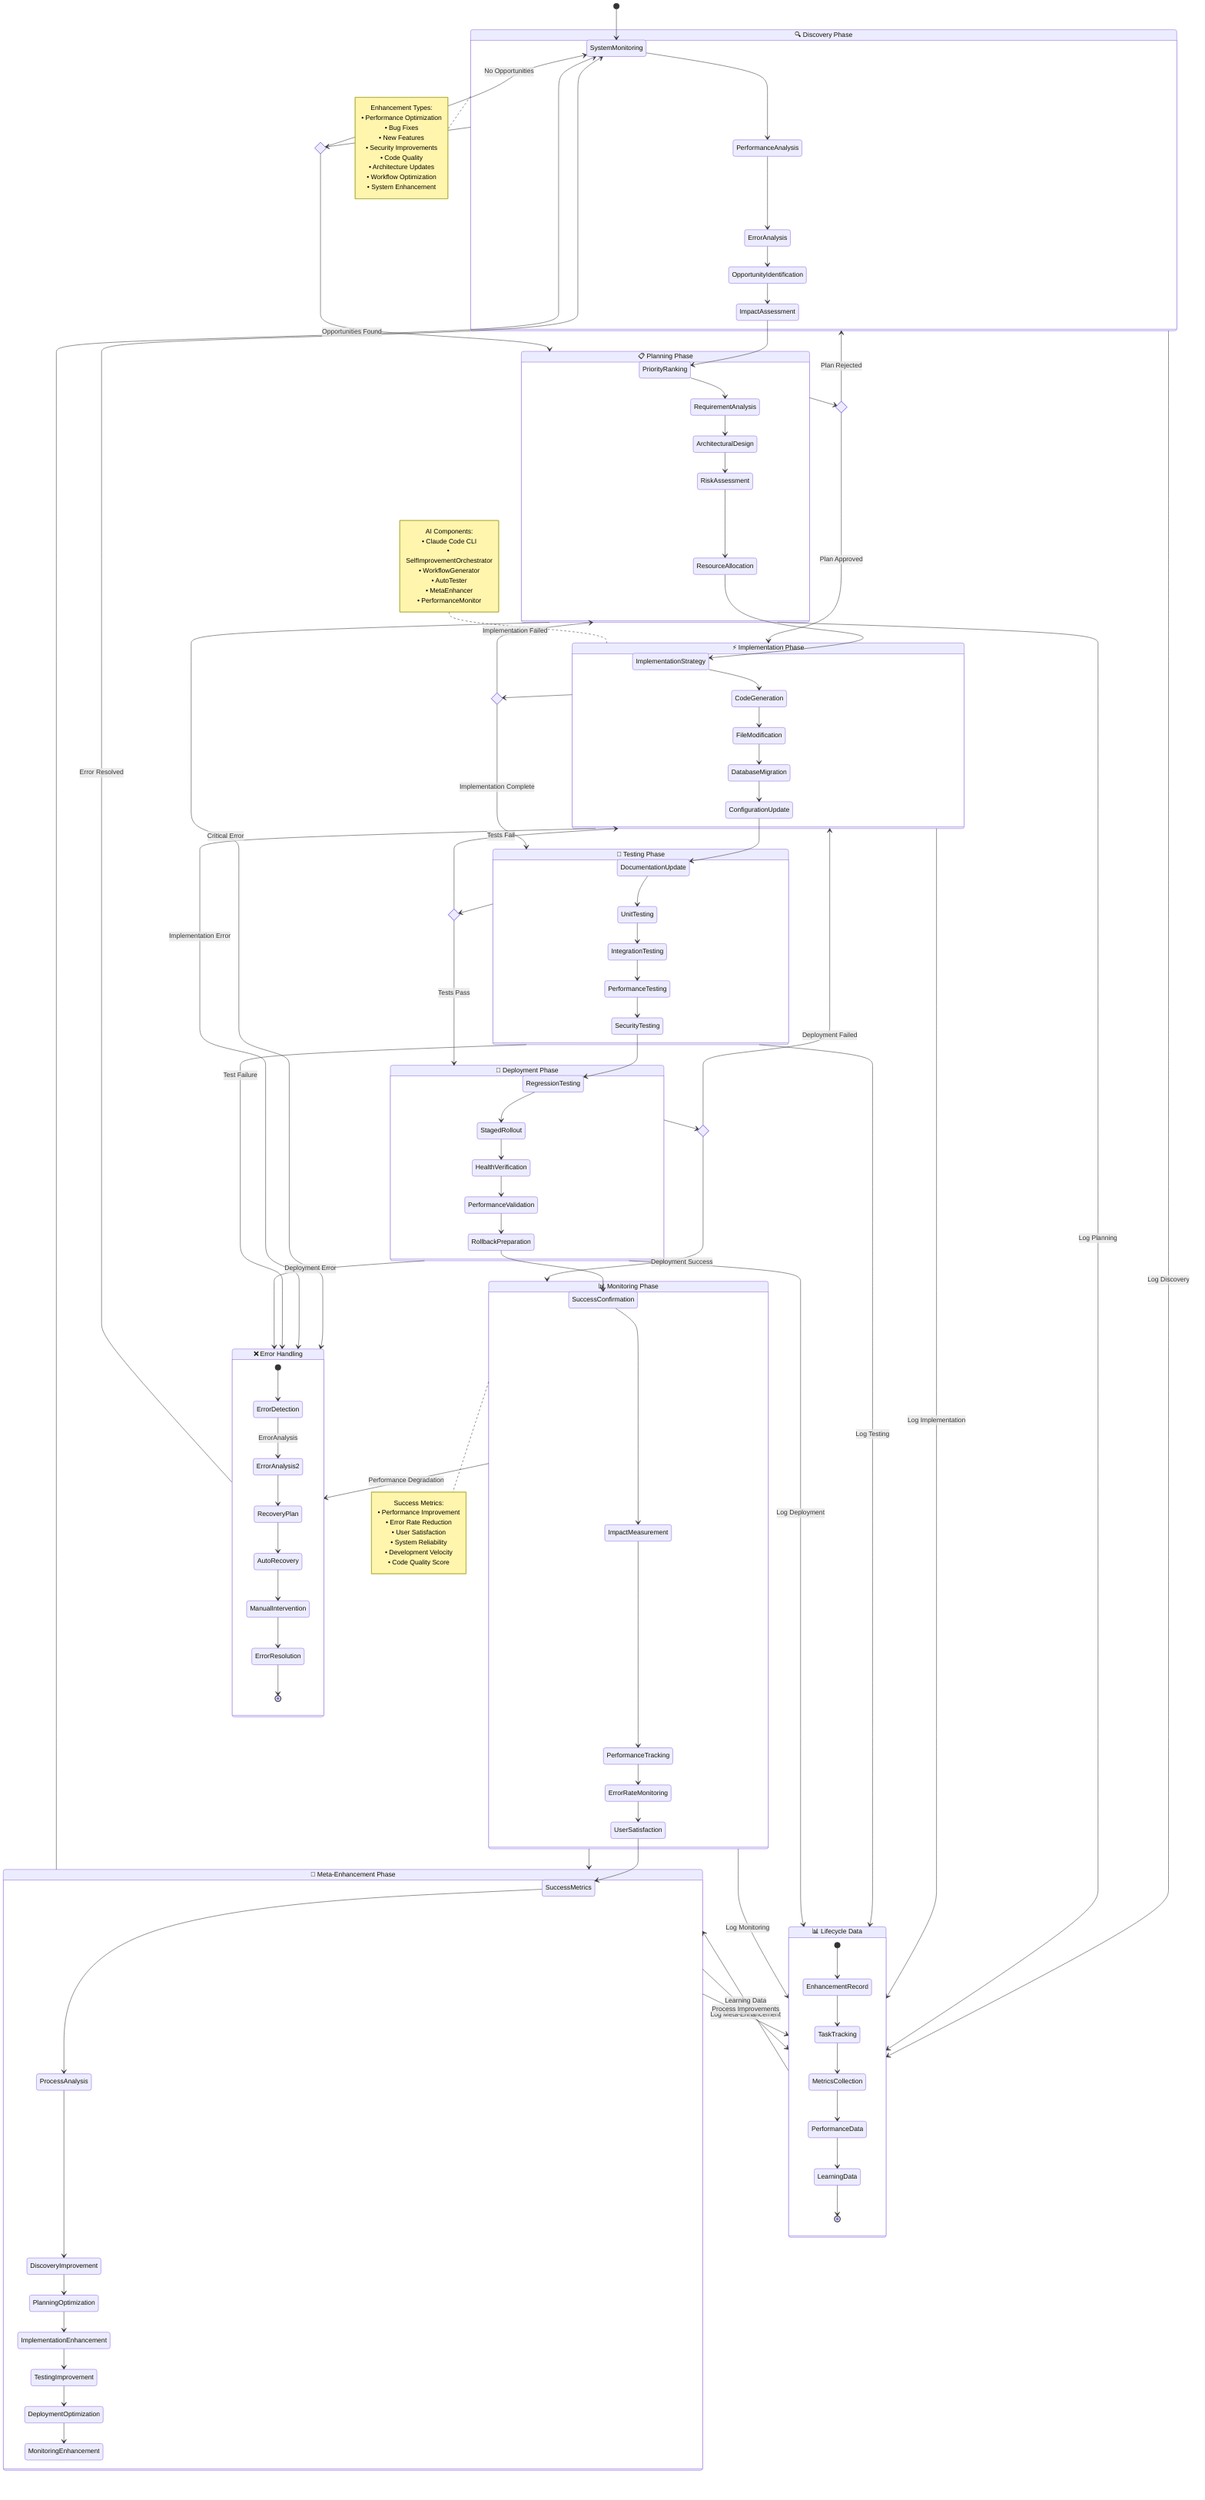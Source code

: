 stateDiagram-v2
    [*] --> SystemMonitoring
    
    %% Phase 1: Discovery
    state "🔍 Discovery Phase" as Discovery {
        SystemMonitoring --> PerformanceAnalysis
        PerformanceAnalysis --> ErrorAnalysis
        ErrorAnalysis --> OpportunityIdentification
        OpportunityIdentification --> ImpactAssessment
        ImpactAssessment --> PriorityRanking
    }
    
    %% Phase 2: Planning
    state "📋 Planning Phase" as Planning {
        PriorityRanking --> RequirementAnalysis
        RequirementAnalysis --> ArchitecturalDesign
        ArchitecturalDesign --> RiskAssessment
        RiskAssessment --> ResourceAllocation
        ResourceAllocation --> ImplementationStrategy
    }
    
    %% Phase 3: Implementation
    state "⚡ Implementation Phase" as Implementation {
        ImplementationStrategy --> CodeGeneration
        CodeGeneration --> FileModification
        FileModification --> DatabaseMigration
        DatabaseMigration --> ConfigurationUpdate
        ConfigurationUpdate --> DocumentationUpdate
    }
    
    %% Phase 4: Testing
    state "🧪 Testing Phase" as Testing {
        DocumentationUpdate --> UnitTesting
        UnitTesting --> IntegrationTesting
        IntegrationTesting --> PerformanceTesting
        PerformanceTesting --> SecurityTesting
        SecurityTesting --> RegressionTesting
    }
    
    %% Phase 5: Deployment
    state "🚀 Deployment Phase" as Deployment {
        RegressionTesting --> StagedRollout
        StagedRollout --> HealthVerification
        HealthVerification --> PerformanceValidation
        PerformanceValidation --> RollbackPreparation
        RollbackPreparation --> SuccessConfirmation
    }
    
    %% Phase 6: Monitoring
    state "📊 Monitoring Phase" as Monitoring {
        SuccessConfirmation --> ImpactMeasurement
        ImpactMeasurement --> PerformanceTracking
        PerformanceTracking --> ErrorRateMonitoring
        ErrorRateMonitoring --> UserSatisfaction
        UserSatisfaction --> SuccessMetrics
    }
    
    %% Phase 7: Meta-Enhancement
    state "🔄 Meta-Enhancement Phase" as MetaEnhancement {
        SuccessMetrics --> ProcessAnalysis
        ProcessAnalysis --> DiscoveryImprovement
        DiscoveryImprovement --> PlanningOptimization
        PlanningOptimization --> ImplementationEnhancement
        ImplementationEnhancement --> TestingImprovement
        TestingImprovement --> DeploymentOptimization
        DeploymentOptimization --> MonitoringEnhancement
    }
    
    %% Decision Points
    state decision1 <<choice>>
    state decision2 <<choice>>
    state decision3 <<choice>>
    state decision4 <<choice>>
    state decision5 <<choice>>
    
    %% Flow Control
    Discovery --> decision1
    decision1 --> Planning : Opportunities Found
    decision1 --> SystemMonitoring : No Opportunities
    
    Planning --> decision2
    decision2 --> Implementation : Plan Approved
    decision2 --> Discovery : Plan Rejected
    
    Implementation --> decision3
    decision3 --> Testing : Implementation Complete
    decision3 --> Planning : Implementation Failed
    
    Testing --> decision4
    decision4 --> Deployment : Tests Pass
    decision4 --> Implementation : Tests Fail
    
    Deployment --> decision5
    decision5 --> Monitoring : Deployment Success
    decision5 --> Implementation : Deployment Failed
    
    Monitoring --> MetaEnhancement
    MetaEnhancement --> SystemMonitoring
    
    %% Error States
    state "❌ Error Handling" as ErrorHandling {
        [*] --> ErrorDetection
        ErrorDetection --> ErrorAnalysis2: ErrorAnalysis
        ErrorAnalysis2 --> RecoveryPlan
        RecoveryPlan --> AutoRecovery
        AutoRecovery --> ManualIntervention
        ManualIntervention --> ErrorResolution
        ErrorResolution --> [*]
    }
    
    %% Error Transitions
    Planning --> ErrorHandling : Critical Error
    Implementation --> ErrorHandling : Implementation Error
    Testing --> ErrorHandling : Test Failure
    Deployment --> ErrorHandling : Deployment Error
    Monitoring --> ErrorHandling : Performance Degradation
    
    ErrorHandling --> SystemMonitoring : Error Resolved
    
    %% Enhancement Types
    note right of Discovery
        Enhancement Types:
        • Performance Optimization
        • Bug Fixes
        • New Features
        • Security Improvements
        • Code Quality
        • Architecture Updates
        • Workflow Optimization
        • System Enhancement
    end note
    
    %% AI Components
    note left of Implementation
        AI Components:
        • Claude Code CLI
        • SelfImprovementOrchestrator
        • WorkflowGenerator
        • AutoTester
        • MetaEnhancer
        • PerformanceMonitor
    end note
    
    %% Metrics
    note right of Monitoring
        Success Metrics:
        • Performance Improvement
        • Error Rate Reduction
        • User Satisfaction
        • System Reliability
        • Development Velocity
        • Code Quality Score
    end note
    
    %% Lifecycle Data
    state "📊 Lifecycle Data" as LifecycleData {
        [*] --> EnhancementRecord
        EnhancementRecord --> TaskTracking
        TaskTracking --> MetricsCollection
        MetricsCollection --> PerformanceData
        PerformanceData --> LearningData
        LearningData --> [*]
    }
    
    %% Data Integration
    Discovery --> LifecycleData : Log Discovery
    Planning --> LifecycleData : Log Planning
    Implementation --> LifecycleData : Log Implementation
    Testing --> LifecycleData : Log Testing
    Deployment --> LifecycleData : Log Deployment
    Monitoring --> LifecycleData : Log Monitoring
    MetaEnhancement --> LifecycleData : Log Meta-Enhancement
    
    %% Continuous Learning Loop
    LifecycleData --> MetaEnhancement : Learning Data
    MetaEnhancement --> LifecycleData : Process Improvements